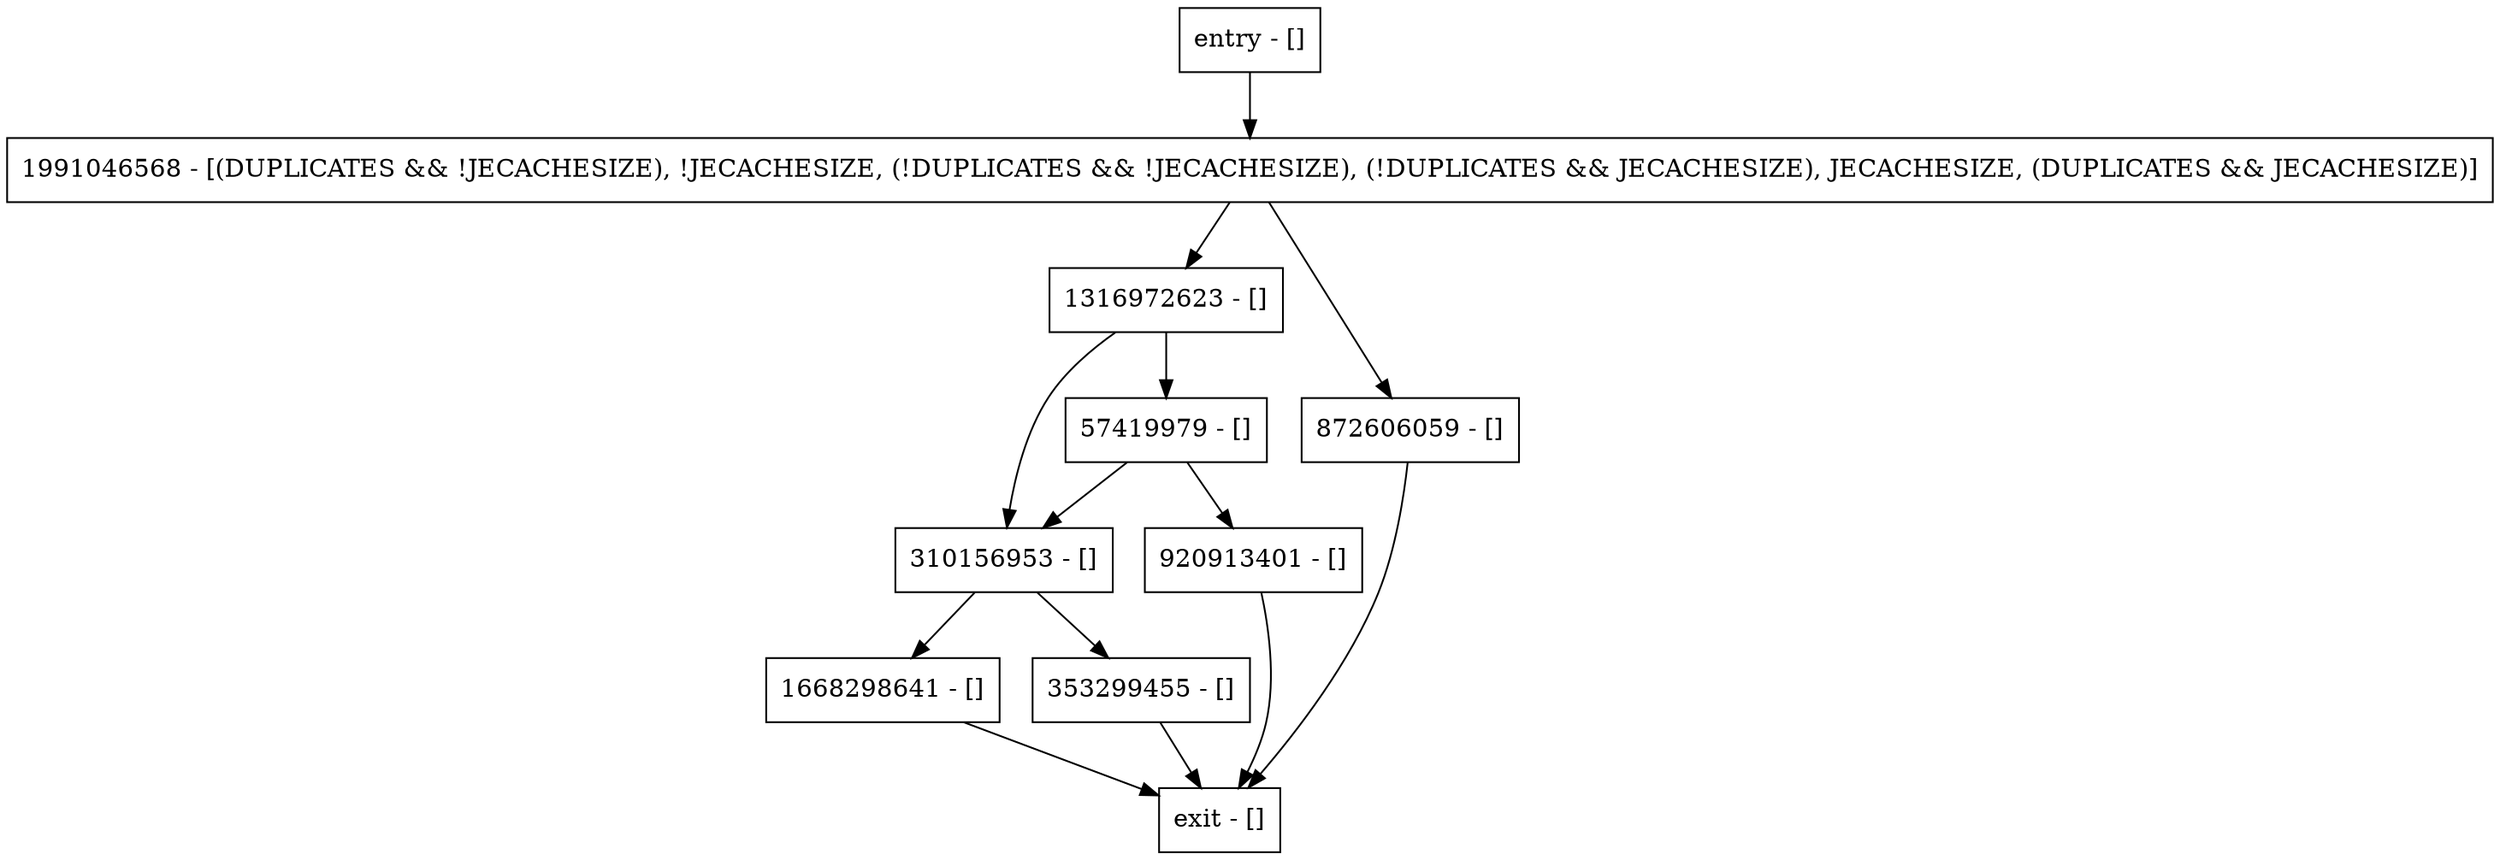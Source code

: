 digraph checkIfInvalid {
node [shape=record];
920913401 [label="920913401 - []"];
entry [label="entry - []"];
exit [label="exit - []"];
1668298641 [label="1668298641 - []"];
1316972623 [label="1316972623 - []"];
872606059 [label="872606059 - []"];
1991046568 [label="1991046568 - [(DUPLICATES && !JECACHESIZE), !JECACHESIZE, (!DUPLICATES && !JECACHESIZE), (!DUPLICATES && JECACHESIZE), JECACHESIZE, (DUPLICATES && JECACHESIZE)]"];
353299455 [label="353299455 - []"];
310156953 [label="310156953 - []"];
57419979 [label="57419979 - []"];
entry;
exit;
920913401 -> exit;
entry -> 1991046568;
1668298641 -> exit;
1316972623 -> 310156953;
1316972623 -> 57419979;
872606059 -> exit;
1991046568 -> 1316972623;
1991046568 -> 872606059;
353299455 -> exit;
310156953 -> 1668298641;
310156953 -> 353299455;
57419979 -> 920913401;
57419979 -> 310156953;
}
